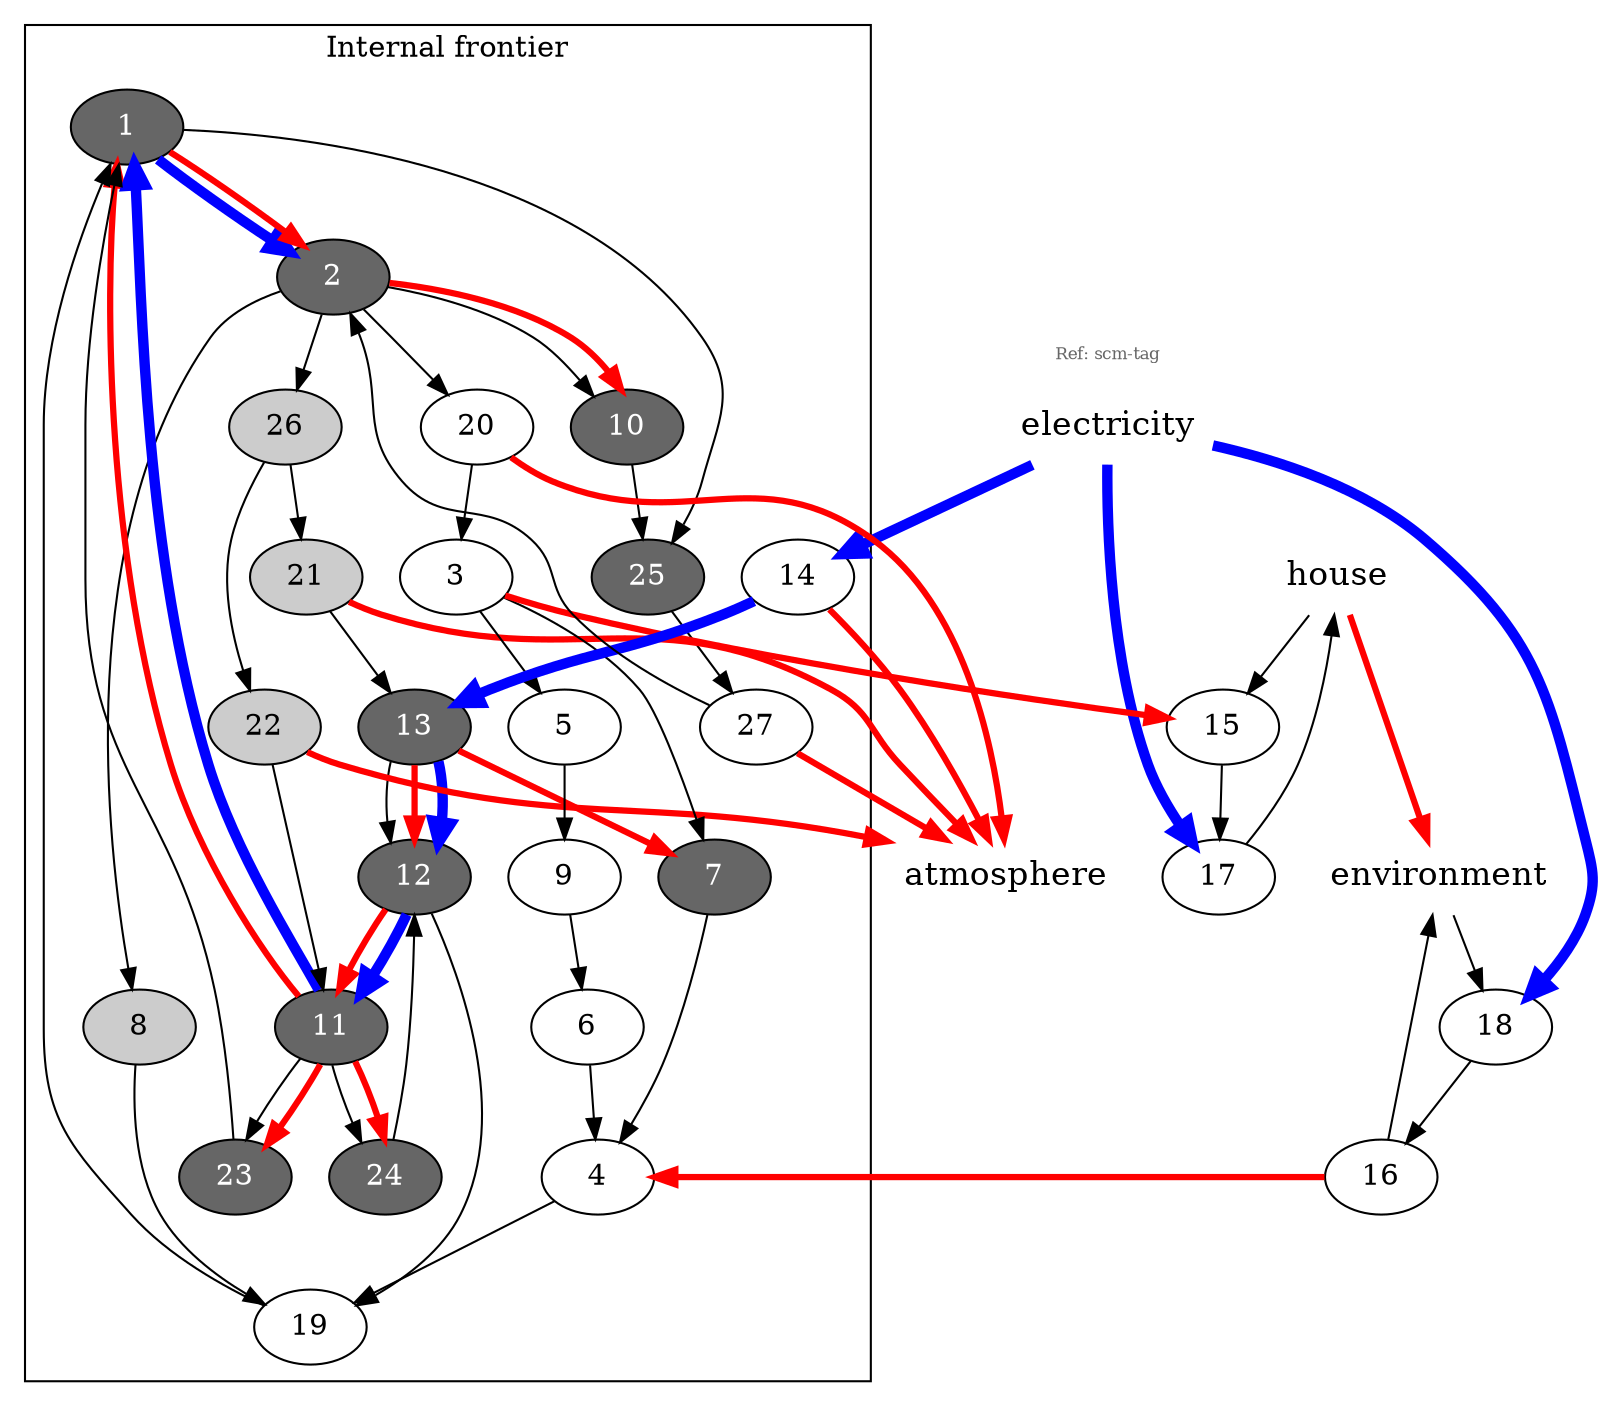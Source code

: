 digraph bwp {

subgraph cluster_scm {peripheries=0; fontsize=8; fontcolor=gray40; label="Ref: scm-tag";
electricity [shape=plaintext, fontsize=16];
}

/* compression unit */
{
node [fillcolor=gray40,fontcolor=white,style=filled];
1; 2; 11; 12; 13; 7; 10; 23; 24; 25
}

/* auxiliary circuits */
{
node [fillcolor=gray80,style=filled];
8; 21; 22; 26
}

subgraph cluster_internal {label="Internal frontier";
1; 2; 3; 4; 5; 6; 7; 8; 9; 10; 11; 12; 13; 14; 19; 20; 21; 22; 23; 24; 25; 26; 27
}

/* special stuff */
{
node [shape=plaintext, fontsize=16];
house; environment; atmosphere
}

{ rank = same;
environment; atmosphere}

/* 1: first stage impeller */
1 -> 25;
1 -> 2[color=blue,penwidth=5.0];
1 -> 2[color=red,penwidth=3.0];

/* 2: second stage impeller*/
2 -> 20;
2 -> 10;
2 -> 8;
2 -> 26
2 -> 10[color=red,penwidth=3.0];

/* 3: condenser, refrigerant stream */
3 -> 5;
3 -> 7;
3 -> 15[color=red,penwidth=3.0];

/* 4: evaporator, refrigerant stream */
4 -> 19;

5 -> 9;

6 -> 4;

7 -> 4;

8 -> 19;

9 -> 6;

10 -> 25;

11 -> 23;
11 -> 24;
11 -> 1[color=red,penwidth=3.0];
11 -> 1[color=blue,penwidth=5.0];
11 -> 23[color=red,penwidth=3.0];
11 -> 24[color=red,penwidth=3.0];

12 -> 19;
12 -> 11[color=red,penwidth=3.0];
12 -> 11[color=blue,penwidth=5.0];

13 -> 12;
13 -> 12[color=red,penwidth=3.0];
13 -> 12[color=blue,penwidth=5.0];
13 -> 7[color=red,penwidth=3.0];

14 -> atmosphere[color=red,penwidth=3.0];
14 -> 13[color=blue,penwidth=5.0];
electricity -> 14[color=blue,penwidth=5.0];

15 -> 17;

16 -> environment;
16 -> 4[color=red,penwidth=3.0];

environment -> 18;

17 -> house;
electricity -> 17[color=blue,penwidth=5.0];

house -> 15;
house -> environment[color=red,penwidth=3.0];

18 -> 16;
electricity -> 18[color=blue,penwidth=5.0];

19 -> 1;

20 -> 3;
20 -> atmosphere[color=red,penwidth=3.0];

21 -> 13;
21 -> atmosphere[color=red,penwidth=3.0];

22 -> 11;
22 -> atmosphere[color=red,penwidth=3.0];

23 -> 1;

24 -> 12;

25 -> 27;

26 -> 21;
26 -> 22;

27 -> atmosphere[color=red,penwidth=3.0];
27 -> 2;

}
